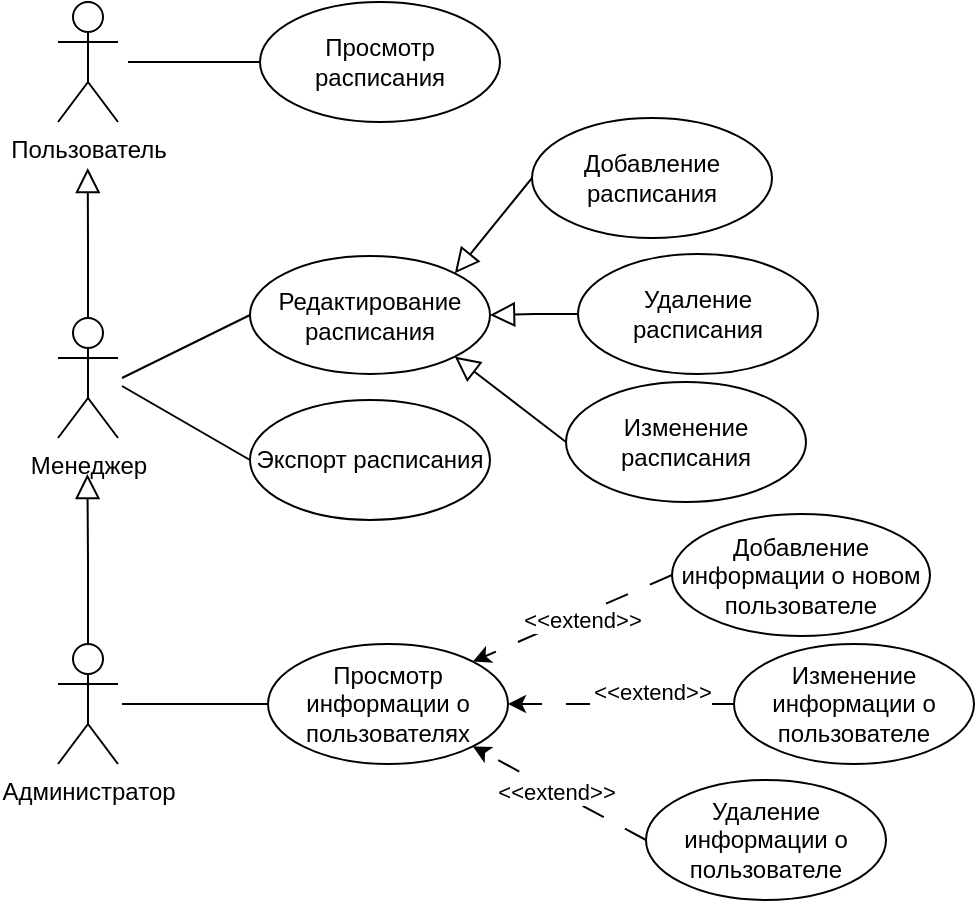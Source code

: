 <mxfile version="23.1.5" type="device">
  <diagram name="Страница — 1" id="jR6FColE7d-BJVLjcg3X">
    <mxGraphModel dx="1434" dy="844" grid="0" gridSize="10" guides="1" tooltips="1" connect="1" arrows="1" fold="1" page="1" pageScale="1" pageWidth="827" pageHeight="1169" math="0" shadow="0">
      <root>
        <mxCell id="0" />
        <mxCell id="1" parent="0" />
        <mxCell id="5QiBK-Bls3Wu91XyoAU1-1" value="Администратор" style="shape=umlActor;verticalLabelPosition=bottom;verticalAlign=top;html=1;outlineConnect=0;" parent="1" vertex="1">
          <mxGeometry x="99" y="427" width="30" height="60" as="geometry" />
        </mxCell>
        <mxCell id="5QiBK-Bls3Wu91XyoAU1-10" style="edgeStyle=orthogonalEdgeStyle;rounded=0;orthogonalLoop=1;jettySize=auto;html=1;exitX=0.5;exitY=0;exitDx=0;exitDy=0;exitPerimeter=0;endArrow=block;endFill=0;endSize=10;" parent="1" source="5QiBK-Bls3Wu91XyoAU1-2" edge="1">
          <mxGeometry relative="1" as="geometry">
            <mxPoint x="113.857" y="189" as="targetPoint" />
          </mxGeometry>
        </mxCell>
        <mxCell id="5QiBK-Bls3Wu91XyoAU1-2" value="Менеджер" style="shape=umlActor;verticalLabelPosition=bottom;verticalAlign=top;html=1;outlineConnect=0;" parent="1" vertex="1">
          <mxGeometry x="99" y="264" width="30" height="60" as="geometry" />
        </mxCell>
        <mxCell id="5QiBK-Bls3Wu91XyoAU1-5" value="Пользователь" style="shape=umlActor;verticalLabelPosition=bottom;verticalAlign=top;html=1;outlineConnect=0;" parent="1" vertex="1">
          <mxGeometry x="99" y="106" width="30" height="60" as="geometry" />
        </mxCell>
        <mxCell id="5QiBK-Bls3Wu91XyoAU1-11" style="edgeStyle=orthogonalEdgeStyle;rounded=0;orthogonalLoop=1;jettySize=auto;html=1;exitX=0.5;exitY=0;exitDx=0;exitDy=0;exitPerimeter=0;endArrow=block;endFill=0;endSize=10;" parent="1" source="5QiBK-Bls3Wu91XyoAU1-1" edge="1">
          <mxGeometry relative="1" as="geometry">
            <mxPoint x="113.7" y="342" as="targetPoint" />
            <mxPoint x="113.843" y="417" as="sourcePoint" />
          </mxGeometry>
        </mxCell>
        <mxCell id="5QiBK-Bls3Wu91XyoAU1-12" value="Просмотр расписания" style="ellipse;whiteSpace=wrap;html=1;" parent="1" vertex="1">
          <mxGeometry x="200" y="106" width="120" height="60" as="geometry" />
        </mxCell>
        <mxCell id="5QiBK-Bls3Wu91XyoAU1-14" value="" style="endArrow=none;html=1;rounded=0;entryX=0;entryY=0.5;entryDx=0;entryDy=0;" parent="1" target="5QiBK-Bls3Wu91XyoAU1-12" edge="1">
          <mxGeometry width="50" height="50" relative="1" as="geometry">
            <mxPoint x="134" y="136" as="sourcePoint" />
            <mxPoint x="224" y="116" as="targetPoint" />
          </mxGeometry>
        </mxCell>
        <mxCell id="5QiBK-Bls3Wu91XyoAU1-15" value="Редактирование расписания" style="ellipse;whiteSpace=wrap;html=1;" parent="1" vertex="1">
          <mxGeometry x="195" y="233" width="120" height="59" as="geometry" />
        </mxCell>
        <mxCell id="5QiBK-Bls3Wu91XyoAU1-16" value="" style="endArrow=none;html=1;rounded=0;entryX=0;entryY=0.5;entryDx=0;entryDy=0;" parent="1" target="5QiBK-Bls3Wu91XyoAU1-15" edge="1">
          <mxGeometry width="50" height="50" relative="1" as="geometry">
            <mxPoint x="131" y="294" as="sourcePoint" />
            <mxPoint x="200" y="264" as="targetPoint" />
          </mxGeometry>
        </mxCell>
        <mxCell id="5QiBK-Bls3Wu91XyoAU1-22" style="rounded=0;orthogonalLoop=1;jettySize=auto;html=1;exitX=0;exitY=0.5;exitDx=0;exitDy=0;entryX=1;entryY=0;entryDx=0;entryDy=0;strokeColor=default;endArrow=block;endFill=0;endSize=10;" parent="1" source="5QiBK-Bls3Wu91XyoAU1-17" target="5QiBK-Bls3Wu91XyoAU1-15" edge="1">
          <mxGeometry relative="1" as="geometry" />
        </mxCell>
        <mxCell id="5QiBK-Bls3Wu91XyoAU1-17" value="Добавление расписания" style="ellipse;whiteSpace=wrap;html=1;" parent="1" vertex="1">
          <mxGeometry x="336" y="164" width="120" height="60" as="geometry" />
        </mxCell>
        <mxCell id="5QiBK-Bls3Wu91XyoAU1-23" style="edgeStyle=orthogonalEdgeStyle;rounded=0;orthogonalLoop=1;jettySize=auto;html=1;exitX=0;exitY=0.5;exitDx=0;exitDy=0;endSize=10;endArrow=block;endFill=0;entryX=1;entryY=0.5;entryDx=0;entryDy=0;" parent="1" source="5QiBK-Bls3Wu91XyoAU1-18" target="5QiBK-Bls3Wu91XyoAU1-15" edge="1">
          <mxGeometry relative="1" as="geometry">
            <mxPoint x="352.172" y="294.241" as="targetPoint" />
          </mxGeometry>
        </mxCell>
        <mxCell id="5QiBK-Bls3Wu91XyoAU1-18" value="Удаление расписания" style="ellipse;whiteSpace=wrap;html=1;" parent="1" vertex="1">
          <mxGeometry x="359" y="232" width="120" height="60" as="geometry" />
        </mxCell>
        <mxCell id="5QiBK-Bls3Wu91XyoAU1-24" style="rounded=0;orthogonalLoop=1;jettySize=auto;html=1;exitX=0;exitY=0.5;exitDx=0;exitDy=0;entryX=1;entryY=1;entryDx=0;entryDy=0;endSize=10;endArrow=block;endFill=0;" parent="1" source="5QiBK-Bls3Wu91XyoAU1-19" target="5QiBK-Bls3Wu91XyoAU1-15" edge="1">
          <mxGeometry relative="1" as="geometry" />
        </mxCell>
        <mxCell id="5QiBK-Bls3Wu91XyoAU1-19" value="Изменение расписания" style="ellipse;whiteSpace=wrap;html=1;" parent="1" vertex="1">
          <mxGeometry x="353" y="296" width="120" height="60" as="geometry" />
        </mxCell>
        <mxCell id="5QiBK-Bls3Wu91XyoAU1-25" value="Просмотр информации о пользователях" style="ellipse;whiteSpace=wrap;html=1;" parent="1" vertex="1">
          <mxGeometry x="204" y="427" width="120" height="60" as="geometry" />
        </mxCell>
        <mxCell id="5QiBK-Bls3Wu91XyoAU1-26" value="Экспорт расписания" style="ellipse;whiteSpace=wrap;html=1;" parent="1" vertex="1">
          <mxGeometry x="195" y="305" width="120" height="60" as="geometry" />
        </mxCell>
        <mxCell id="5QiBK-Bls3Wu91XyoAU1-27" value="" style="endArrow=none;html=1;rounded=0;entryX=0;entryY=0.5;entryDx=0;entryDy=0;" parent="1" target="5QiBK-Bls3Wu91XyoAU1-26" edge="1">
          <mxGeometry width="50" height="50" relative="1" as="geometry">
            <mxPoint x="131" y="298" as="sourcePoint" />
            <mxPoint x="193" y="296" as="targetPoint" />
          </mxGeometry>
        </mxCell>
        <mxCell id="5QiBK-Bls3Wu91XyoAU1-28" value="" style="endArrow=none;html=1;rounded=0;entryX=0;entryY=0.5;entryDx=0;entryDy=0;" parent="1" target="5QiBK-Bls3Wu91XyoAU1-25" edge="1">
          <mxGeometry width="50" height="50" relative="1" as="geometry">
            <mxPoint x="131" y="457" as="sourcePoint" />
            <mxPoint x="195" y="424" as="targetPoint" />
          </mxGeometry>
        </mxCell>
        <mxCell id="5QiBK-Bls3Wu91XyoAU1-32" style="rounded=0;orthogonalLoop=1;jettySize=auto;html=1;exitX=0;exitY=0.5;exitDx=0;exitDy=0;entryX=1;entryY=0;entryDx=0;entryDy=0;dashed=1;dashPattern=12 12;" parent="1" source="5QiBK-Bls3Wu91XyoAU1-29" target="5QiBK-Bls3Wu91XyoAU1-25" edge="1">
          <mxGeometry relative="1" as="geometry" />
        </mxCell>
        <mxCell id="5QiBK-Bls3Wu91XyoAU1-34" value="&amp;lt;&amp;lt;extend&amp;gt;&amp;gt;" style="edgeLabel;html=1;align=center;verticalAlign=middle;resizable=0;points=[];" parent="5QiBK-Bls3Wu91XyoAU1-32" vertex="1" connectable="0">
          <mxGeometry x="-0.075" y="2" relative="1" as="geometry">
            <mxPoint as="offset" />
          </mxGeometry>
        </mxCell>
        <mxCell id="5QiBK-Bls3Wu91XyoAU1-29" value="Добавление информации о новом пользователе" style="ellipse;whiteSpace=wrap;html=1;" parent="1" vertex="1">
          <mxGeometry x="406" y="362" width="129" height="61" as="geometry" />
        </mxCell>
        <mxCell id="5QiBK-Bls3Wu91XyoAU1-35" style="edgeStyle=orthogonalEdgeStyle;rounded=0;orthogonalLoop=1;jettySize=auto;html=1;exitX=0;exitY=0.5;exitDx=0;exitDy=0;entryX=1;entryY=0.5;entryDx=0;entryDy=0;dashed=1;dashPattern=12 12;" parent="1" source="5QiBK-Bls3Wu91XyoAU1-30" target="5QiBK-Bls3Wu91XyoAU1-25" edge="1">
          <mxGeometry relative="1" as="geometry" />
        </mxCell>
        <mxCell id="5QiBK-Bls3Wu91XyoAU1-36" value="&amp;lt;&amp;lt;extend&amp;gt;&amp;gt;" style="edgeLabel;html=1;align=center;verticalAlign=bottom;resizable=0;points=[];labelPosition=center;verticalLabelPosition=top;" parent="5QiBK-Bls3Wu91XyoAU1-35" vertex="1" connectable="0">
          <mxGeometry x="-0.263" y="2" relative="1" as="geometry">
            <mxPoint as="offset" />
          </mxGeometry>
        </mxCell>
        <mxCell id="5QiBK-Bls3Wu91XyoAU1-30" value="Изменение информации о пользователе" style="ellipse;whiteSpace=wrap;html=1;" parent="1" vertex="1">
          <mxGeometry x="437" y="427" width="120" height="60" as="geometry" />
        </mxCell>
        <mxCell id="5QiBK-Bls3Wu91XyoAU1-37" style="rounded=0;orthogonalLoop=1;jettySize=auto;html=1;exitX=0;exitY=0.5;exitDx=0;exitDy=0;entryX=1;entryY=1;entryDx=0;entryDy=0;dashed=1;dashPattern=12 12;" parent="1" source="5QiBK-Bls3Wu91XyoAU1-31" target="5QiBK-Bls3Wu91XyoAU1-25" edge="1">
          <mxGeometry relative="1" as="geometry" />
        </mxCell>
        <mxCell id="5QiBK-Bls3Wu91XyoAU1-38" value="&amp;lt;&amp;lt;extend&amp;gt;&amp;gt;" style="edgeLabel;html=1;align=center;verticalAlign=middle;resizable=0;points=[];" parent="5QiBK-Bls3Wu91XyoAU1-37" vertex="1" connectable="0">
          <mxGeometry x="0.045" relative="1" as="geometry">
            <mxPoint as="offset" />
          </mxGeometry>
        </mxCell>
        <mxCell id="5QiBK-Bls3Wu91XyoAU1-31" value="Удаление информации о пользователе" style="ellipse;whiteSpace=wrap;html=1;" parent="1" vertex="1">
          <mxGeometry x="393" y="495" width="120" height="60" as="geometry" />
        </mxCell>
      </root>
    </mxGraphModel>
  </diagram>
</mxfile>
